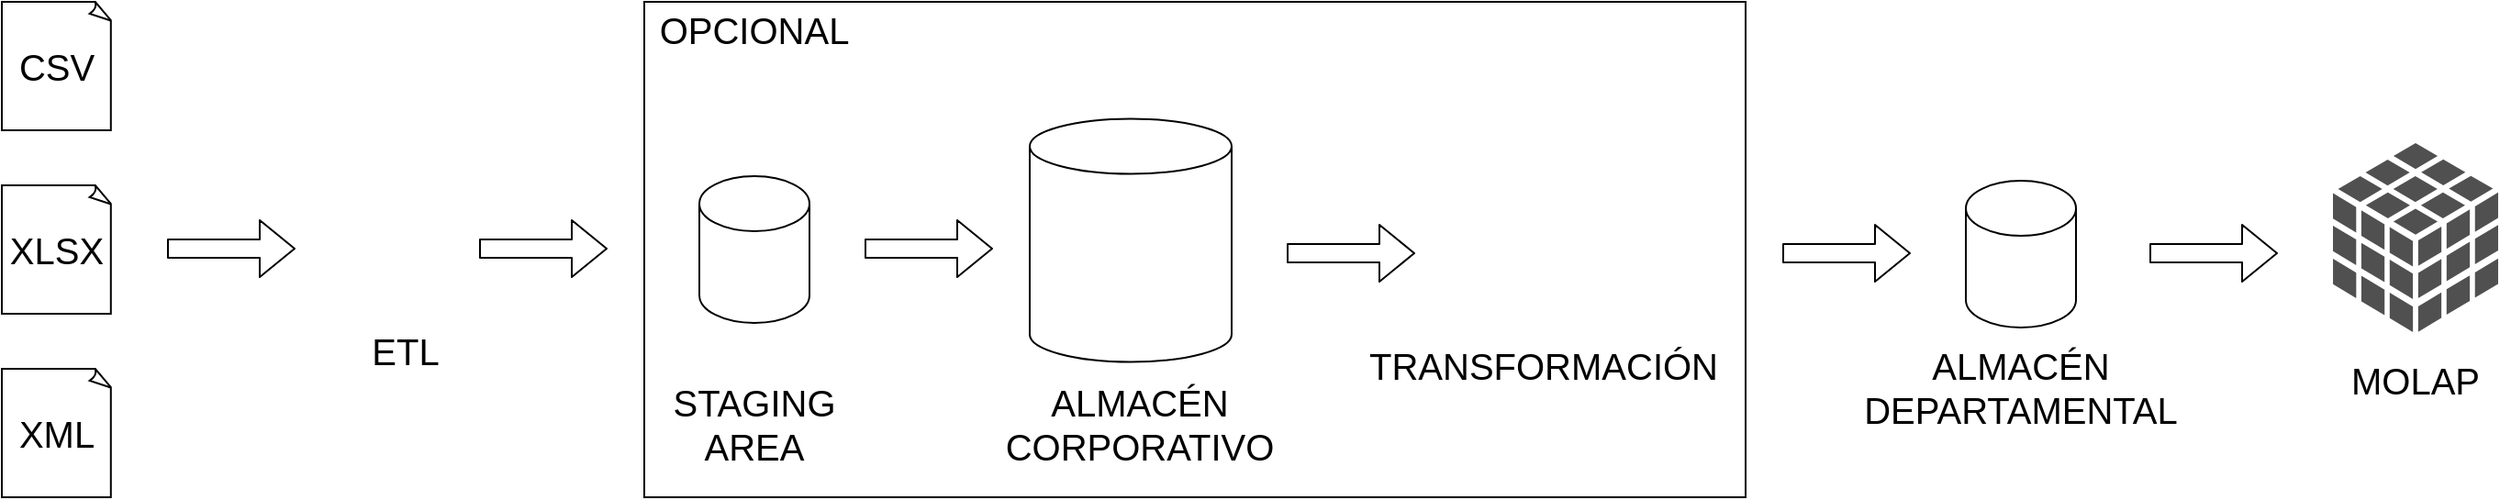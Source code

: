 <mxfile version="14.5.7" type="device"><diagram id="sbEnb0C6qimBC2a7lp94" name="Page-1"><mxGraphModel dx="1422" dy="832" grid="1" gridSize="10" guides="1" tooltips="1" connect="1" arrows="1" fold="1" page="1" pageScale="1" pageWidth="827" pageHeight="1169" math="0" shadow="0"><root><mxCell id="0"/><mxCell id="1" parent="0"/><mxCell id="CEDI-YU1w7VcSYr32MfZ-16" value="" style="rounded=0;whiteSpace=wrap;html=1;" vertex="1" parent="1"><mxGeometry x="380" y="160" width="600" height="270" as="geometry"/></mxCell><mxCell id="CEDI-YU1w7VcSYr32MfZ-1" value="" style="shape=cylinder3;whiteSpace=wrap;html=1;boundedLbl=1;backgroundOutline=1;size=15;" vertex="1" parent="1"><mxGeometry x="410" y="255" width="60" height="80" as="geometry"/></mxCell><mxCell id="CEDI-YU1w7VcSYr32MfZ-2" value="" style="whiteSpace=wrap;html=1;shape=mxgraph.basic.document" vertex="1" parent="1"><mxGeometry x="30" y="160" width="60" height="70" as="geometry"/></mxCell><mxCell id="CEDI-YU1w7VcSYr32MfZ-3" value="" style="whiteSpace=wrap;html=1;shape=mxgraph.basic.document" vertex="1" parent="1"><mxGeometry x="30" y="260" width="60" height="70" as="geometry"/></mxCell><mxCell id="CEDI-YU1w7VcSYr32MfZ-4" value="" style="whiteSpace=wrap;html=1;shape=mxgraph.basic.document" vertex="1" parent="1"><mxGeometry x="30" y="360" width="60" height="70" as="geometry"/></mxCell><mxCell id="CEDI-YU1w7VcSYr32MfZ-5" value="&lt;font style=&quot;font-size: 20px&quot;&gt;CSV&lt;/font&gt;" style="text;html=1;strokeColor=none;fillColor=none;align=center;verticalAlign=middle;whiteSpace=wrap;rounded=0;" vertex="1" parent="1"><mxGeometry x="40" y="185" width="40" height="20" as="geometry"/></mxCell><mxCell id="CEDI-YU1w7VcSYr32MfZ-6" value="&lt;span style=&quot;font-size: 20px&quot;&gt;XLSX&lt;/span&gt;" style="text;html=1;strokeColor=none;fillColor=none;align=center;verticalAlign=middle;whiteSpace=wrap;rounded=0;" vertex="1" parent="1"><mxGeometry x="40" y="285" width="40" height="20" as="geometry"/></mxCell><mxCell id="CEDI-YU1w7VcSYr32MfZ-7" value="&lt;font style=&quot;font-size: 20px&quot;&gt;XML&lt;/font&gt;" style="text;html=1;strokeColor=none;fillColor=none;align=center;verticalAlign=middle;whiteSpace=wrap;rounded=0;" vertex="1" parent="1"><mxGeometry x="40" y="385" width="40" height="20" as="geometry"/></mxCell><mxCell id="CEDI-YU1w7VcSYr32MfZ-9" value="" style="shape=image;html=1;verticalAlign=top;verticalLabelPosition=bottom;labelBackgroundColor=#ffffff;imageAspect=0;aspect=fixed;image=https://cdn4.iconfinder.com/data/icons/music-ui-solid-24px/24/settings-3-128.png" vertex="1" parent="1"><mxGeometry x="200" y="250" width="80" height="80" as="geometry"/></mxCell><mxCell id="CEDI-YU1w7VcSYr32MfZ-13" value="" style="shape=image;html=1;verticalAlign=top;verticalLabelPosition=bottom;labelBackgroundColor=#ffffff;imageAspect=0;aspect=fixed;image=https://cdn4.iconfinder.com/data/icons/music-ui-solid-24px/24/settings-3-128.png" vertex="1" parent="1"><mxGeometry x="240" y="205" width="60" height="60" as="geometry"/></mxCell><mxCell id="CEDI-YU1w7VcSYr32MfZ-14" value="&lt;span style=&quot;font-size: 20px&quot;&gt;ETL&lt;br&gt;&lt;/span&gt;" style="text;html=1;strokeColor=none;fillColor=none;align=center;verticalAlign=middle;whiteSpace=wrap;rounded=0;" vertex="1" parent="1"><mxGeometry x="230" y="340" width="40" height="20" as="geometry"/></mxCell><mxCell id="CEDI-YU1w7VcSYr32MfZ-15" value="" style="shape=flexArrow;endArrow=classic;html=1;" edge="1" parent="1"><mxGeometry width="50" height="50" relative="1" as="geometry"><mxPoint x="120" y="294.5" as="sourcePoint"/><mxPoint x="190" y="294.5" as="targetPoint"/></mxGeometry></mxCell><mxCell id="CEDI-YU1w7VcSYr32MfZ-17" value="" style="shape=flexArrow;endArrow=classic;html=1;" edge="1" parent="1"><mxGeometry width="50" height="50" relative="1" as="geometry"><mxPoint x="290" y="294.5" as="sourcePoint"/><mxPoint x="360" y="294.5" as="targetPoint"/></mxGeometry></mxCell><mxCell id="CEDI-YU1w7VcSYr32MfZ-18" value="&lt;span style=&quot;font-size: 20px&quot;&gt;OPCIONAL&lt;/span&gt;" style="text;html=1;strokeColor=none;fillColor=none;align=center;verticalAlign=middle;whiteSpace=wrap;rounded=0;" vertex="1" parent="1"><mxGeometry x="420" y="165" width="40" height="20" as="geometry"/></mxCell><mxCell id="CEDI-YU1w7VcSYr32MfZ-19" value="&lt;span style=&quot;font-size: 20px&quot;&gt;STAGING&lt;br&gt;AREA&lt;br&gt;&lt;/span&gt;" style="text;html=1;strokeColor=none;fillColor=none;align=center;verticalAlign=middle;whiteSpace=wrap;rounded=0;" vertex="1" parent="1"><mxGeometry x="420" y="380" width="40" height="20" as="geometry"/></mxCell><mxCell id="CEDI-YU1w7VcSYr32MfZ-20" value="" style="shape=flexArrow;endArrow=classic;html=1;" edge="1" parent="1"><mxGeometry width="50" height="50" relative="1" as="geometry"><mxPoint x="500" y="294.5" as="sourcePoint"/><mxPoint x="570" y="294.5" as="targetPoint"/></mxGeometry></mxCell><mxCell id="CEDI-YU1w7VcSYr32MfZ-21" value="" style="shape=cylinder3;whiteSpace=wrap;html=1;boundedLbl=1;backgroundOutline=1;size=15;" vertex="1" parent="1"><mxGeometry x="590" y="223.75" width="110" height="132.5" as="geometry"/></mxCell><mxCell id="CEDI-YU1w7VcSYr32MfZ-22" value="&lt;span style=&quot;font-size: 20px&quot;&gt;ALMACÉN&lt;br&gt;CORPORATIVO&lt;br&gt;&lt;/span&gt;" style="text;html=1;strokeColor=none;fillColor=none;align=center;verticalAlign=middle;whiteSpace=wrap;rounded=0;" vertex="1" parent="1"><mxGeometry x="630" y="380" width="40" height="20" as="geometry"/></mxCell><mxCell id="CEDI-YU1w7VcSYr32MfZ-23" value="" style="shape=image;html=1;verticalAlign=top;verticalLabelPosition=bottom;labelBackgroundColor=#ffffff;imageAspect=0;aspect=fixed;image=https://cdn4.iconfinder.com/data/icons/music-ui-solid-24px/24/settings-3-128.png" vertex="1" parent="1"><mxGeometry x="820" y="257.5" width="80" height="80" as="geometry"/></mxCell><mxCell id="CEDI-YU1w7VcSYr32MfZ-24" value="" style="shape=image;html=1;verticalAlign=top;verticalLabelPosition=bottom;labelBackgroundColor=#ffffff;imageAspect=0;aspect=fixed;image=https://cdn4.iconfinder.com/data/icons/music-ui-solid-24px/24/settings-3-128.png" vertex="1" parent="1"><mxGeometry x="860" y="212.5" width="60" height="60" as="geometry"/></mxCell><mxCell id="CEDI-YU1w7VcSYr32MfZ-25" value="&lt;span style=&quot;font-size: 20px&quot;&gt;TRANSFORMACIÓN&lt;br&gt;&lt;/span&gt;" style="text;html=1;strokeColor=none;fillColor=none;align=center;verticalAlign=middle;whiteSpace=wrap;rounded=0;" vertex="1" parent="1"><mxGeometry x="850" y="347.5" width="40" height="20" as="geometry"/></mxCell><mxCell id="CEDI-YU1w7VcSYr32MfZ-26" value="" style="shape=flexArrow;endArrow=classic;html=1;" edge="1" parent="1"><mxGeometry width="50" height="50" relative="1" as="geometry"><mxPoint x="730" y="297" as="sourcePoint"/><mxPoint x="800" y="297" as="targetPoint"/></mxGeometry></mxCell><mxCell id="CEDI-YU1w7VcSYr32MfZ-27" value="" style="shape=flexArrow;endArrow=classic;html=1;" edge="1" parent="1"><mxGeometry width="50" height="50" relative="1" as="geometry"><mxPoint x="1000" y="297" as="sourcePoint"/><mxPoint x="1070" y="297" as="targetPoint"/></mxGeometry></mxCell><mxCell id="CEDI-YU1w7VcSYr32MfZ-28" value="" style="shape=cylinder3;whiteSpace=wrap;html=1;boundedLbl=1;backgroundOutline=1;size=15;" vertex="1" parent="1"><mxGeometry x="1100" y="257.5" width="60" height="80" as="geometry"/></mxCell><mxCell id="CEDI-YU1w7VcSYr32MfZ-29" value="&lt;span style=&quot;font-size: 20px&quot;&gt;ALMACÉN&lt;br&gt;DEPARTAMENTAL&lt;br&gt;&lt;/span&gt;" style="text;html=1;strokeColor=none;fillColor=none;align=center;verticalAlign=middle;whiteSpace=wrap;rounded=0;" vertex="1" parent="1"><mxGeometry x="1110" y="360" width="40" height="20" as="geometry"/></mxCell><mxCell id="CEDI-YU1w7VcSYr32MfZ-30" value="" style="shape=flexArrow;endArrow=classic;html=1;" edge="1" parent="1"><mxGeometry width="50" height="50" relative="1" as="geometry"><mxPoint x="1200" y="297" as="sourcePoint"/><mxPoint x="1270" y="297" as="targetPoint"/></mxGeometry></mxCell><mxCell id="CEDI-YU1w7VcSYr32MfZ-31" value="" style="shadow=0;dashed=0;html=1;strokeColor=none;fillColor=#505050;labelPosition=center;verticalLabelPosition=bottom;verticalAlign=top;outlineConnect=0;align=center;shape=mxgraph.office.databases.database_cube;fontSize=12;" vertex="1" parent="1"><mxGeometry x="1300" y="237" width="90" height="103" as="geometry"/></mxCell><mxCell id="CEDI-YU1w7VcSYr32MfZ-32" value="&lt;span style=&quot;font-size: 20px&quot;&gt;MOLAP&lt;br&gt;&lt;/span&gt;" style="text;html=1;strokeColor=none;fillColor=none;align=center;verticalAlign=middle;whiteSpace=wrap;rounded=0;" vertex="1" parent="1"><mxGeometry x="1325" y="356.25" width="40" height="20" as="geometry"/></mxCell></root></mxGraphModel></diagram></mxfile>